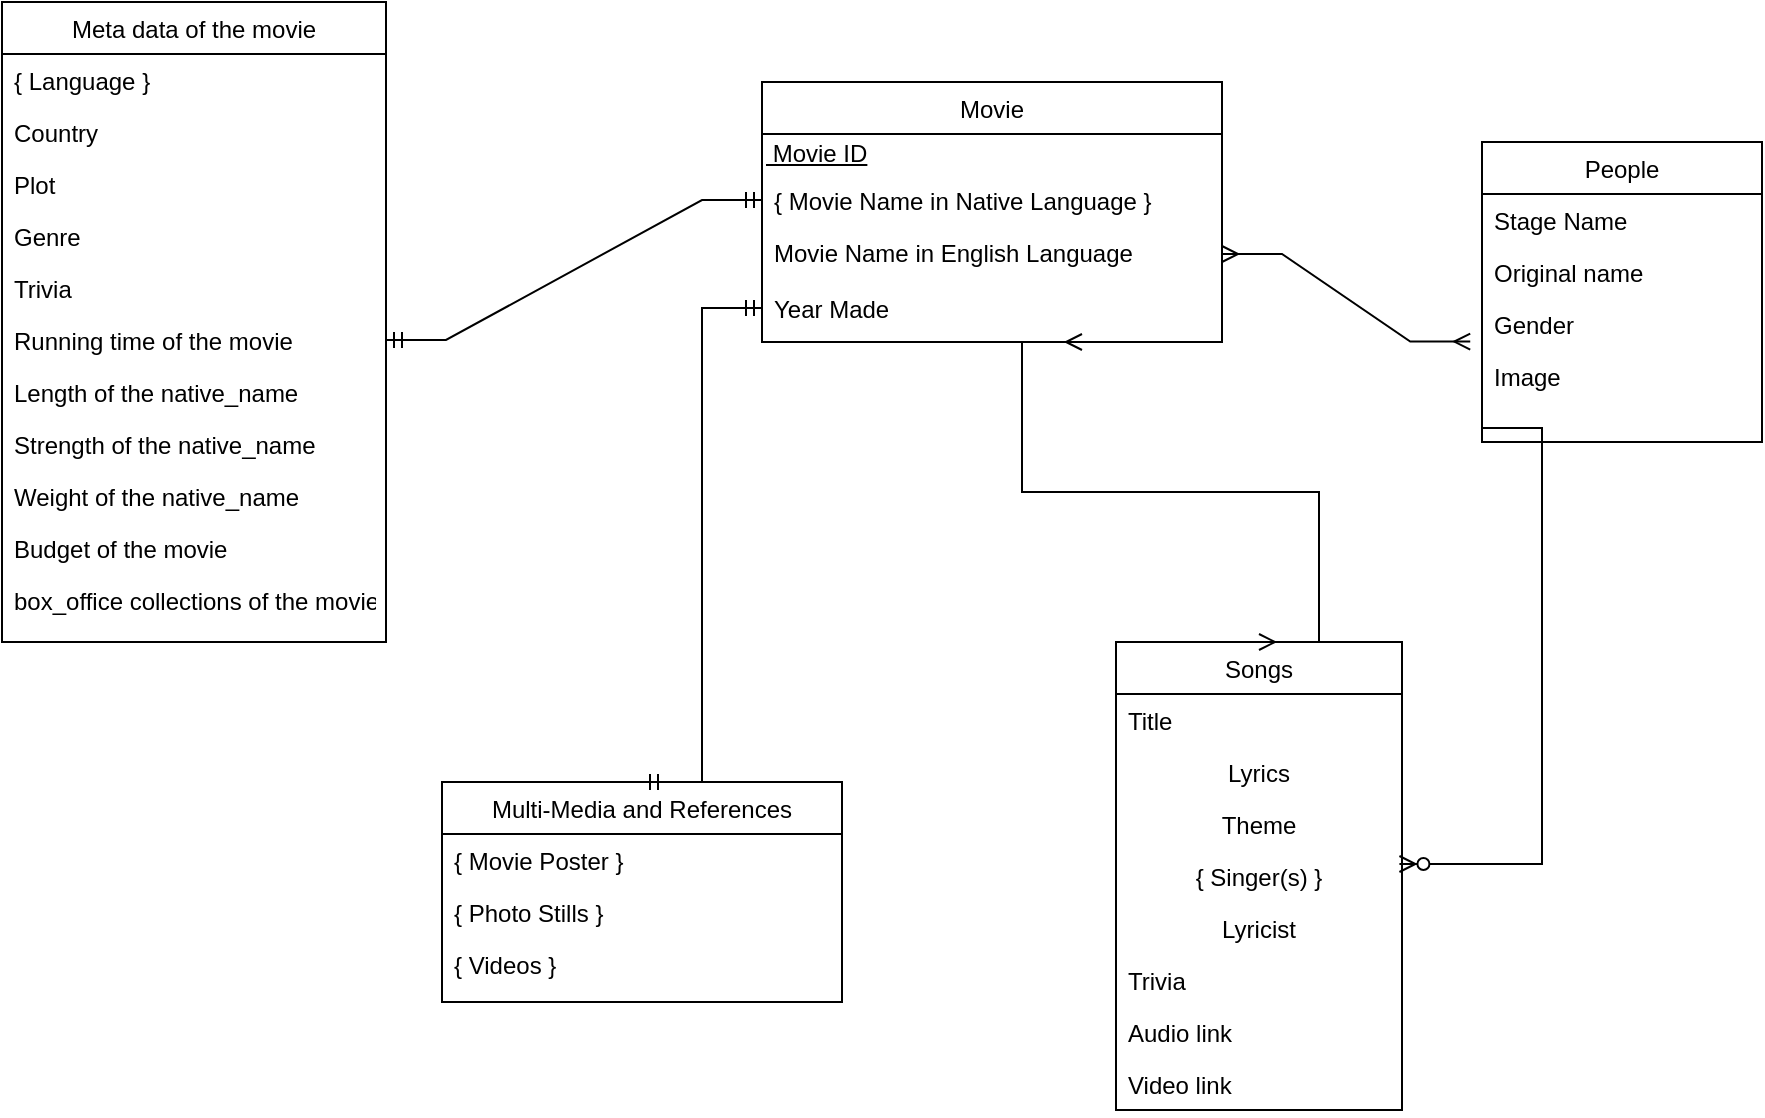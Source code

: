<mxGraphModel dx="2036" dy="642" grid="1" gridSize="10" guides="1" tooltips="1" connect="1" arrows="1" fold="1" page="1" pageScale="1" pageWidth="827" pageHeight="1169" math="0" shadow="0">
  <root>
    <mxCell id="WIyWlLk6GJQsqaUBKTNV-0" />
    <mxCell id="WIyWlLk6GJQsqaUBKTNV-1" parent="WIyWlLk6GJQsqaUBKTNV-0" />
    <mxCell id="zkfFHV4jXpPFQw0GAbJ--0" value="Movie" style="swimlane;fontStyle=0;align=center;verticalAlign=top;childLayout=stackLayout;horizontal=1;startSize=26;horizontalStack=0;resizeParent=1;resizeLast=0;collapsible=1;marginBottom=0;rounded=0;shadow=0;strokeWidth=1;" parent="WIyWlLk6GJQsqaUBKTNV-1" vertex="1">
      <mxGeometry x="300" y="50" width="230" height="130" as="geometry">
        <mxRectangle x="230" y="140" width="160" height="26" as="alternateBounds" />
      </mxGeometry>
    </mxCell>
    <mxCell id="9_J77zJkFReDCm0pD4ge-1" value="&lt;u&gt;&amp;nbsp;Movie ID&lt;/u&gt;" style="text;html=1;align=left;verticalAlign=middle;resizable=0;points=[];autosize=1;strokeColor=none;fillColor=none;" parent="zkfFHV4jXpPFQw0GAbJ--0" vertex="1">
      <mxGeometry y="26" width="230" height="20" as="geometry" />
    </mxCell>
    <mxCell id="zkfFHV4jXpPFQw0GAbJ--1" value="{ Movie Name in Native Language }" style="text;align=left;verticalAlign=top;spacingLeft=4;spacingRight=4;overflow=hidden;rotatable=0;points=[[0,0.5],[1,0.5]];portConstraint=eastwest;" parent="zkfFHV4jXpPFQw0GAbJ--0" vertex="1">
      <mxGeometry y="46" width="230" height="26" as="geometry" />
    </mxCell>
    <mxCell id="zkfFHV4jXpPFQw0GAbJ--2" value="Movie Name in English Language" style="text;align=left;verticalAlign=top;spacingLeft=4;spacingRight=4;overflow=hidden;rotatable=0;points=[[0,0.5],[1,0.5]];portConstraint=eastwest;rounded=0;shadow=0;html=0;" parent="zkfFHV4jXpPFQw0GAbJ--0" vertex="1">
      <mxGeometry y="72" width="230" height="28" as="geometry" />
    </mxCell>
    <mxCell id="zkfFHV4jXpPFQw0GAbJ--3" value="Year Made" style="text;align=left;verticalAlign=top;spacingLeft=4;spacingRight=4;overflow=hidden;rotatable=0;points=[[0,0.5],[1,0.5]];portConstraint=eastwest;rounded=0;shadow=0;html=0;" parent="zkfFHV4jXpPFQw0GAbJ--0" vertex="1">
      <mxGeometry y="100" width="230" height="26" as="geometry" />
    </mxCell>
    <mxCell id="zkfFHV4jXpPFQw0GAbJ--6" value="Multi-Media and References" style="swimlane;fontStyle=0;align=center;verticalAlign=top;childLayout=stackLayout;horizontal=1;startSize=26;horizontalStack=0;resizeParent=1;resizeLast=0;collapsible=1;marginBottom=0;rounded=0;shadow=0;strokeWidth=1;" parent="WIyWlLk6GJQsqaUBKTNV-1" vertex="1">
      <mxGeometry x="140" y="400" width="200" height="110" as="geometry">
        <mxRectangle x="130" y="380" width="160" height="26" as="alternateBounds" />
      </mxGeometry>
    </mxCell>
    <mxCell id="zkfFHV4jXpPFQw0GAbJ--7" value="{ Movie Poster }" style="text;align=left;verticalAlign=top;spacingLeft=4;spacingRight=4;overflow=hidden;rotatable=0;points=[[0,0.5],[1,0.5]];portConstraint=eastwest;" parent="zkfFHV4jXpPFQw0GAbJ--6" vertex="1">
      <mxGeometry y="26" width="200" height="26" as="geometry" />
    </mxCell>
    <mxCell id="zkfFHV4jXpPFQw0GAbJ--8" value="{ Photo Stills }" style="text;align=left;verticalAlign=top;spacingLeft=4;spacingRight=4;overflow=hidden;rotatable=0;points=[[0,0.5],[1,0.5]];portConstraint=eastwest;rounded=0;shadow=0;html=0;" parent="zkfFHV4jXpPFQw0GAbJ--6" vertex="1">
      <mxGeometry y="52" width="200" height="26" as="geometry" />
    </mxCell>
    <mxCell id="zkfFHV4jXpPFQw0GAbJ--10" value="{ Videos }" style="text;align=left;verticalAlign=top;spacingLeft=4;spacingRight=4;overflow=hidden;rotatable=0;points=[[0,0.5],[1,0.5]];portConstraint=eastwest;fontStyle=0" parent="zkfFHV4jXpPFQw0GAbJ--6" vertex="1">
      <mxGeometry y="78" width="200" height="26" as="geometry" />
    </mxCell>
    <mxCell id="zkfFHV4jXpPFQw0GAbJ--13" value="People" style="swimlane;fontStyle=0;align=center;verticalAlign=top;childLayout=stackLayout;horizontal=1;startSize=26;horizontalStack=0;resizeParent=1;resizeLast=0;collapsible=1;marginBottom=0;rounded=0;shadow=0;strokeWidth=1;" parent="WIyWlLk6GJQsqaUBKTNV-1" vertex="1">
      <mxGeometry x="660" y="80" width="140" height="150" as="geometry">
        <mxRectangle x="340" y="380" width="170" height="26" as="alternateBounds" />
      </mxGeometry>
    </mxCell>
    <mxCell id="CHPgiApptmzb3LHYU0zf-10" value="Stage Name" style="text;align=left;verticalAlign=top;spacingLeft=4;spacingRight=4;overflow=hidden;rotatable=0;points=[[0,0.5],[1,0.5]];portConstraint=eastwest;" parent="zkfFHV4jXpPFQw0GAbJ--13" vertex="1">
      <mxGeometry y="26" width="140" height="26" as="geometry" />
    </mxCell>
    <mxCell id="CHPgiApptmzb3LHYU0zf-8" value="Original name" style="text;align=left;verticalAlign=top;spacingLeft=4;spacingRight=4;overflow=hidden;rotatable=0;points=[[0,0.5],[1,0.5]];portConstraint=eastwest;" parent="zkfFHV4jXpPFQw0GAbJ--13" vertex="1">
      <mxGeometry y="52" width="140" height="26" as="geometry" />
    </mxCell>
    <mxCell id="CHPgiApptmzb3LHYU0zf-9" value=" Gender" style="text;align=left;verticalAlign=top;spacingLeft=4;spacingRight=4;overflow=hidden;rotatable=0;points=[[0,0.5],[1,0.5]];portConstraint=eastwest;" parent="zkfFHV4jXpPFQw0GAbJ--13" vertex="1">
      <mxGeometry y="78" width="140" height="26" as="geometry" />
    </mxCell>
    <mxCell id="CHPgiApptmzb3LHYU0zf-11" value=" Image" style="text;align=left;verticalAlign=top;spacingLeft=4;spacingRight=4;overflow=hidden;rotatable=0;points=[[0,0.5],[1,0.5]];portConstraint=eastwest;" parent="zkfFHV4jXpPFQw0GAbJ--13" vertex="1">
      <mxGeometry y="104" width="140" height="26" as="geometry" />
    </mxCell>
    <mxCell id="zkfFHV4jXpPFQw0GAbJ--17" value="Meta data of the movie" style="swimlane;fontStyle=0;align=center;verticalAlign=top;childLayout=stackLayout;horizontal=1;startSize=26;horizontalStack=0;resizeParent=1;resizeLast=0;collapsible=1;marginBottom=0;rounded=0;shadow=0;strokeWidth=1;" parent="WIyWlLk6GJQsqaUBKTNV-1" vertex="1">
      <mxGeometry x="-80" y="10" width="192" height="320" as="geometry">
        <mxRectangle x="550" y="140" width="160" height="26" as="alternateBounds" />
      </mxGeometry>
    </mxCell>
    <mxCell id="zkfFHV4jXpPFQw0GAbJ--18" value="{ Language  }" style="text;align=left;verticalAlign=top;spacingLeft=4;spacingRight=4;overflow=hidden;rotatable=0;points=[[0,0.5],[1,0.5]];portConstraint=eastwest;" parent="zkfFHV4jXpPFQw0GAbJ--17" vertex="1">
      <mxGeometry y="26" width="192" height="26" as="geometry" />
    </mxCell>
    <mxCell id="zkfFHV4jXpPFQw0GAbJ--19" value="Country" style="text;align=left;verticalAlign=top;spacingLeft=4;spacingRight=4;overflow=hidden;rotatable=0;points=[[0,0.5],[1,0.5]];portConstraint=eastwest;rounded=0;shadow=0;html=0;" parent="zkfFHV4jXpPFQw0GAbJ--17" vertex="1">
      <mxGeometry y="52" width="192" height="26" as="geometry" />
    </mxCell>
    <mxCell id="zkfFHV4jXpPFQw0GAbJ--20" value="Plot" style="text;align=left;verticalAlign=top;spacingLeft=4;spacingRight=4;overflow=hidden;rotatable=0;points=[[0,0.5],[1,0.5]];portConstraint=eastwest;rounded=0;shadow=0;html=0;" parent="zkfFHV4jXpPFQw0GAbJ--17" vertex="1">
      <mxGeometry y="78" width="192" height="26" as="geometry" />
    </mxCell>
    <mxCell id="zkfFHV4jXpPFQw0GAbJ--21" value="Genre" style="text;align=left;verticalAlign=top;spacingLeft=4;spacingRight=4;overflow=hidden;rotatable=0;points=[[0,0.5],[1,0.5]];portConstraint=eastwest;rounded=0;shadow=0;html=0;" parent="zkfFHV4jXpPFQw0GAbJ--17" vertex="1">
      <mxGeometry y="104" width="192" height="26" as="geometry" />
    </mxCell>
    <mxCell id="zkfFHV4jXpPFQw0GAbJ--22" value="Trivia" style="text;align=left;verticalAlign=top;spacingLeft=4;spacingRight=4;overflow=hidden;rotatable=0;points=[[0,0.5],[1,0.5]];portConstraint=eastwest;rounded=0;shadow=0;html=0;" parent="zkfFHV4jXpPFQw0GAbJ--17" vertex="1">
      <mxGeometry y="130" width="192" height="26" as="geometry" />
    </mxCell>
    <mxCell id="zkfFHV4jXpPFQw0GAbJ--24" value="Running time of the movie" style="text;align=left;verticalAlign=top;spacingLeft=4;spacingRight=4;overflow=hidden;rotatable=0;points=[[0,0.5],[1,0.5]];portConstraint=eastwest;" parent="zkfFHV4jXpPFQw0GAbJ--17" vertex="1">
      <mxGeometry y="156" width="192" height="26" as="geometry" />
    </mxCell>
    <mxCell id="zkfFHV4jXpPFQw0GAbJ--25" value="Length of the native_name" style="text;align=left;verticalAlign=top;spacingLeft=4;spacingRight=4;overflow=hidden;rotatable=0;points=[[0,0.5],[1,0.5]];portConstraint=eastwest;" parent="zkfFHV4jXpPFQw0GAbJ--17" vertex="1">
      <mxGeometry y="182" width="192" height="26" as="geometry" />
    </mxCell>
    <mxCell id="CHPgiApptmzb3LHYU0zf-1" value="Strength of the native_name" style="text;align=left;verticalAlign=top;spacingLeft=4;spacingRight=4;overflow=hidden;rotatable=0;points=[[0,0.5],[1,0.5]];portConstraint=eastwest;" parent="zkfFHV4jXpPFQw0GAbJ--17" vertex="1">
      <mxGeometry y="208" width="192" height="26" as="geometry" />
    </mxCell>
    <mxCell id="CHPgiApptmzb3LHYU0zf-2" value="Weight of the native_name" style="text;align=left;verticalAlign=top;spacingLeft=4;spacingRight=4;overflow=hidden;rotatable=0;points=[[0,0.5],[1,0.5]];portConstraint=eastwest;" parent="zkfFHV4jXpPFQw0GAbJ--17" vertex="1">
      <mxGeometry y="234" width="192" height="26" as="geometry" />
    </mxCell>
    <mxCell id="CHPgiApptmzb3LHYU0zf-3" value="Budget of the movie" style="text;align=left;verticalAlign=top;spacingLeft=4;spacingRight=4;overflow=hidden;rotatable=0;points=[[0,0.5],[1,0.5]];portConstraint=eastwest;" parent="zkfFHV4jXpPFQw0GAbJ--17" vertex="1">
      <mxGeometry y="260" width="192" height="26" as="geometry" />
    </mxCell>
    <mxCell id="CHPgiApptmzb3LHYU0zf-5" value="box_office collections of the movie" style="text;align=left;verticalAlign=top;spacingLeft=4;spacingRight=4;overflow=hidden;rotatable=0;points=[[0,0.5],[1,0.5]];portConstraint=eastwest;" parent="zkfFHV4jXpPFQw0GAbJ--17" vertex="1">
      <mxGeometry y="286" width="192" height="26" as="geometry" />
    </mxCell>
    <mxCell id="CHPgiApptmzb3LHYU0zf-16" value="Songs" style="swimlane;fontStyle=0;align=center;verticalAlign=top;childLayout=stackLayout;horizontal=1;startSize=26;horizontalStack=0;resizeParent=1;resizeLast=0;collapsible=1;marginBottom=0;rounded=0;shadow=0;strokeWidth=1;" parent="WIyWlLk6GJQsqaUBKTNV-1" vertex="1">
      <mxGeometry x="477" y="330" width="143" height="234" as="geometry">
        <mxRectangle x="130" y="380" width="160" height="26" as="alternateBounds" />
      </mxGeometry>
    </mxCell>
    <mxCell id="CHPgiApptmzb3LHYU0zf-17" value="Title" style="text;align=left;verticalAlign=top;spacingLeft=4;spacingRight=4;overflow=hidden;rotatable=0;points=[[0,0.5],[1,0.5]];portConstraint=eastwest;" parent="CHPgiApptmzb3LHYU0zf-16" vertex="1">
      <mxGeometry y="26" width="143" height="26" as="geometry" />
    </mxCell>
    <mxCell id="CHPgiApptmzb3LHYU0zf-18" value="Lyrics" style="text;align=center;verticalAlign=top;spacingLeft=4;spacingRight=4;overflow=hidden;rotatable=0;points=[[0,0.5],[1,0.5]];portConstraint=eastwest;rounded=0;shadow=0;html=0;" parent="CHPgiApptmzb3LHYU0zf-16" vertex="1">
      <mxGeometry y="52" width="143" height="26" as="geometry" />
    </mxCell>
    <mxCell id="CHPgiApptmzb3LHYU0zf-19" value="Theme" style="text;align=center;verticalAlign=top;spacingLeft=4;spacingRight=4;overflow=hidden;rotatable=0;points=[[0,0.5],[1,0.5]];portConstraint=eastwest;fontStyle=0" parent="CHPgiApptmzb3LHYU0zf-16" vertex="1">
      <mxGeometry y="78" width="143" height="26" as="geometry" />
    </mxCell>
    <mxCell id="CHPgiApptmzb3LHYU0zf-21" value="{ Singer(s) }" style="text;align=center;verticalAlign=top;spacingLeft=4;spacingRight=4;overflow=hidden;rotatable=0;points=[[0,0.5],[1,0.5]];portConstraint=eastwest;" parent="CHPgiApptmzb3LHYU0zf-16" vertex="1">
      <mxGeometry y="104" width="143" height="26" as="geometry" />
    </mxCell>
    <mxCell id="CHPgiApptmzb3LHYU0zf-22" value="Lyricist" style="text;align=center;verticalAlign=top;spacingLeft=4;spacingRight=4;overflow=hidden;rotatable=0;points=[[0,0.5],[1,0.5]];portConstraint=eastwest;" parent="CHPgiApptmzb3LHYU0zf-16" vertex="1">
      <mxGeometry y="130" width="143" height="26" as="geometry" />
    </mxCell>
    <mxCell id="CHPgiApptmzb3LHYU0zf-20" value="Trivia" style="text;align=left;verticalAlign=top;spacingLeft=4;spacingRight=4;overflow=hidden;rotatable=0;points=[[0,0.5],[1,0.5]];portConstraint=eastwest;" parent="CHPgiApptmzb3LHYU0zf-16" vertex="1">
      <mxGeometry y="156" width="143" height="26" as="geometry" />
    </mxCell>
    <mxCell id="CHPgiApptmzb3LHYU0zf-23" value="Audio link" style="text;align=left;verticalAlign=top;spacingLeft=4;spacingRight=4;overflow=hidden;rotatable=0;points=[[0,0.5],[1,0.5]];portConstraint=eastwest;" parent="CHPgiApptmzb3LHYU0zf-16" vertex="1">
      <mxGeometry y="182" width="143" height="26" as="geometry" />
    </mxCell>
    <mxCell id="CHPgiApptmzb3LHYU0zf-24" value="Video link " style="text;align=left;verticalAlign=top;spacingLeft=4;spacingRight=4;overflow=hidden;rotatable=0;points=[[0,0.5],[1,0.5]];portConstraint=eastwest;" parent="CHPgiApptmzb3LHYU0zf-16" vertex="1">
      <mxGeometry y="208" width="143" height="26" as="geometry" />
    </mxCell>
    <mxCell id="9_J77zJkFReDCm0pD4ge-2" value="" style="edgeStyle=entityRelationEdgeStyle;fontSize=12;html=1;endArrow=ERmany;startArrow=ERmany;rounded=0;entryX=1;entryY=0.5;entryDx=0;entryDy=0;exitX=-0.042;exitY=0.838;exitDx=0;exitDy=0;exitPerimeter=0;" parent="WIyWlLk6GJQsqaUBKTNV-1" source="CHPgiApptmzb3LHYU0zf-9" target="zkfFHV4jXpPFQw0GAbJ--2" edge="1">
      <mxGeometry width="100" height="100" relative="1" as="geometry">
        <mxPoint x="360" y="280" as="sourcePoint" />
        <mxPoint x="460" y="180" as="targetPoint" />
      </mxGeometry>
    </mxCell>
    <mxCell id="9_J77zJkFReDCm0pD4ge-3" value="" style="edgeStyle=entityRelationEdgeStyle;fontSize=12;html=1;endArrow=ERmany;startArrow=ERmany;exitX=0.5;exitY=0;exitDx=0;exitDy=0;rounded=0;" parent="WIyWlLk6GJQsqaUBKTNV-1" source="CHPgiApptmzb3LHYU0zf-16" edge="1">
      <mxGeometry width="100" height="100" relative="1" as="geometry">
        <mxPoint x="360" y="280" as="sourcePoint" />
        <mxPoint x="460" y="180" as="targetPoint" />
      </mxGeometry>
    </mxCell>
    <mxCell id="9_J77zJkFReDCm0pD4ge-10" value="" style="edgeStyle=entityRelationEdgeStyle;fontSize=12;html=1;endArrow=ERmandOne;startArrow=ERmandOne;rounded=0;entryX=0;entryY=0.5;entryDx=0;entryDy=0;exitX=1;exitY=0.5;exitDx=0;exitDy=0;" parent="WIyWlLk6GJQsqaUBKTNV-1" source="zkfFHV4jXpPFQw0GAbJ--24" target="zkfFHV4jXpPFQw0GAbJ--1" edge="1">
      <mxGeometry width="100" height="100" relative="1" as="geometry">
        <mxPoint x="180" y="208" as="sourcePoint" />
        <mxPoint x="280" y="108" as="targetPoint" />
      </mxGeometry>
    </mxCell>
    <mxCell id="9_J77zJkFReDCm0pD4ge-11" value="" style="edgeStyle=entityRelationEdgeStyle;fontSize=12;html=1;endArrow=ERmandOne;startArrow=ERmandOne;rounded=0;entryX=0;entryY=0.5;entryDx=0;entryDy=0;exitX=0.5;exitY=0;exitDx=0;exitDy=0;" parent="WIyWlLk6GJQsqaUBKTNV-1" source="zkfFHV4jXpPFQw0GAbJ--6" target="zkfFHV4jXpPFQw0GAbJ--3" edge="1">
      <mxGeometry width="100" height="100" relative="1" as="geometry">
        <mxPoint x="230" y="320" as="sourcePoint" />
        <mxPoint x="330" y="220" as="targetPoint" />
      </mxGeometry>
    </mxCell>
    <mxCell id="9_J77zJkFReDCm0pD4ge-12" value="" style="edgeStyle=entityRelationEdgeStyle;fontSize=12;html=1;endArrow=ERzeroToMany;endFill=1;rounded=0;exitX=0;exitY=0.5;exitDx=0;exitDy=0;entryX=0.991;entryY=0.269;entryDx=0;entryDy=0;entryPerimeter=0;" parent="WIyWlLk6GJQsqaUBKTNV-1" target="CHPgiApptmzb3LHYU0zf-21" edge="1">
      <mxGeometry width="100" height="100" relative="1" as="geometry">
        <mxPoint x="660" y="223" as="sourcePoint" />
        <mxPoint x="730" y="290" as="targetPoint" />
      </mxGeometry>
    </mxCell>
  </root>
</mxGraphModel>
